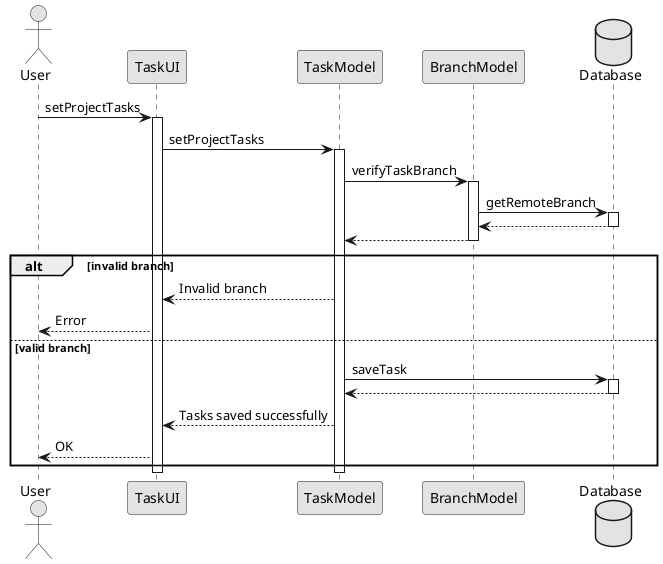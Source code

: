 @startuml sequence_diagram3
skinparam monochrome true
actor User as user
participant "TaskUI" as i1
participant "TaskModel" as a1
participant "BranchModel" as a2
database "Database" as db
skinparam backgroundcolor transparent

user -> i1: setProjectTasks
activate i1

i1 -> a1: setProjectTasks
activate a1

a1 -> a2: verifyTaskBranch
activate a2
a2 -> db: getRemoteBranch
activate db
db --> a2
deactivate db
a2 --> a1
deactivate a2

alt invalid branch
    a1 --> i1: Invalid branch
    i1 --> user: Error
else valid branch
    a1 -> db: saveTask
    activate db
    db --> a1
    deactivate db
    a1 --> i1: Tasks saved successfully
    i1 --> user: OK
end

deactivate a1
deactivate i1

@enduml